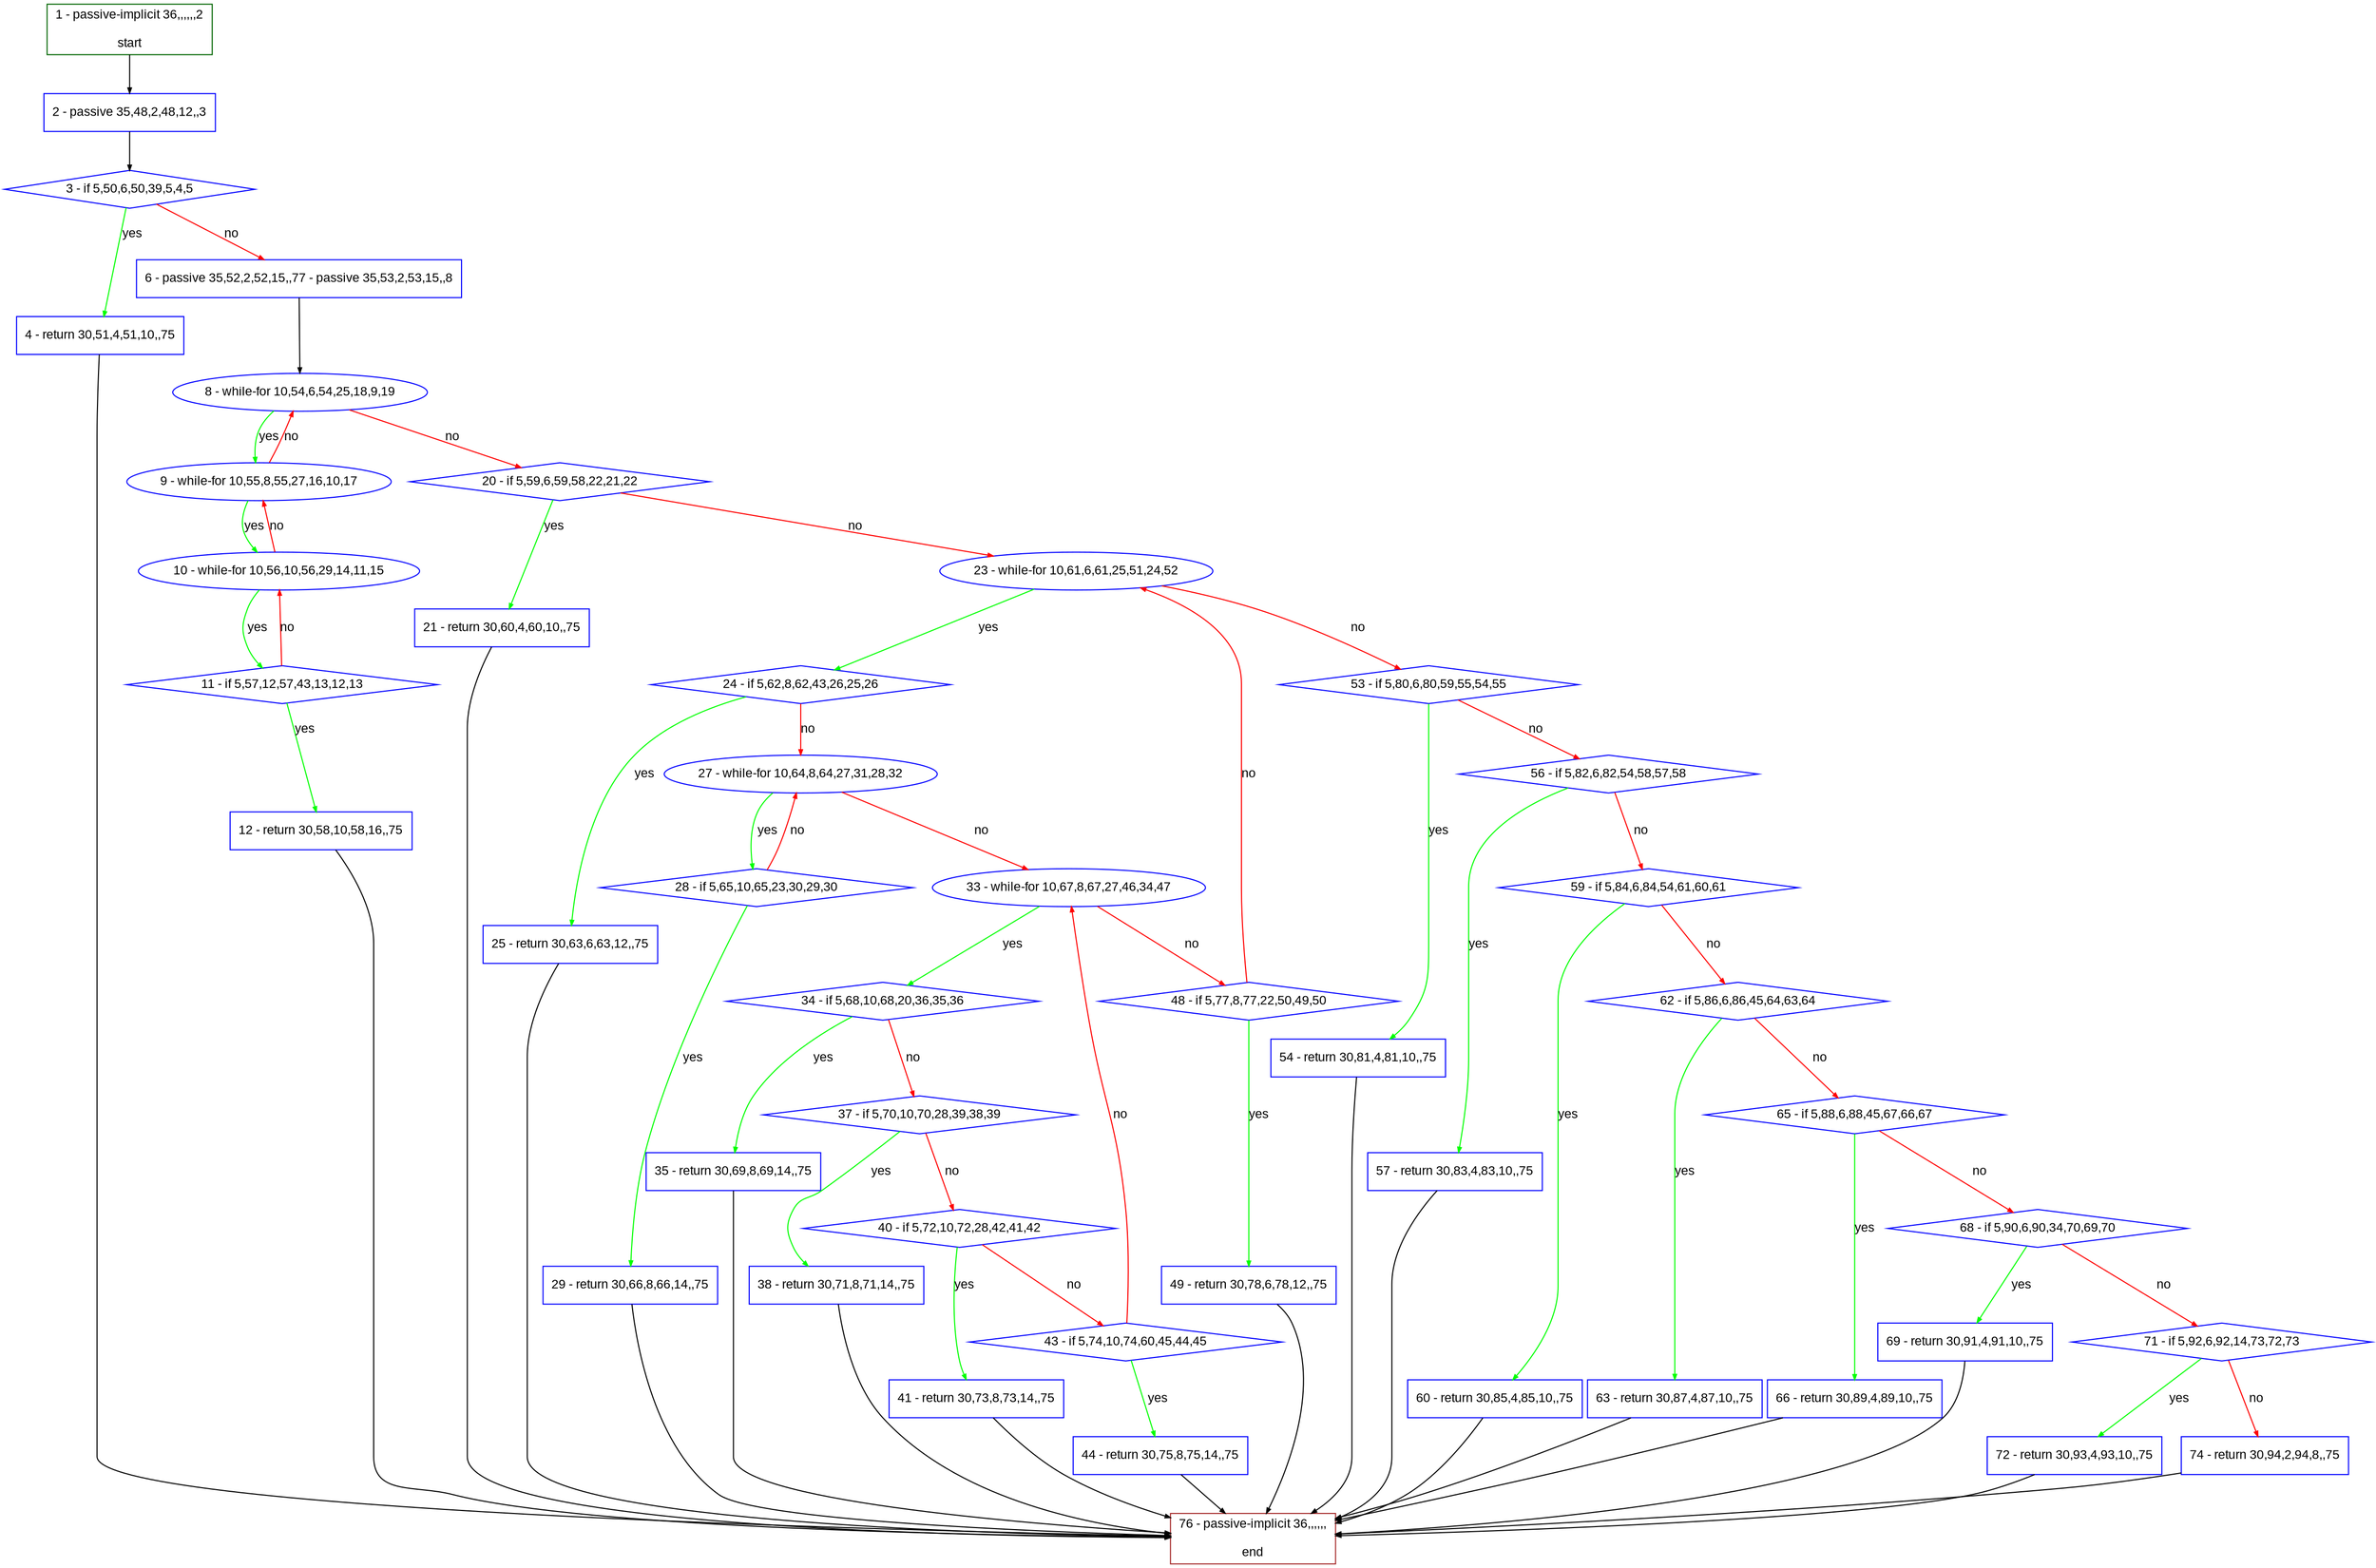 digraph "" {
  graph [bgcolor="white", fillcolor="#FFFFCC", pack="true", packmode="clust", fontname="Arial", label="", fontsize="12", compound="true", style="rounded,filled"];
  node [node_initialized="no", fillcolor="white", fontname="Arial", label="", color="grey", fontsize="12", fixedsize="false", compound="true", shape="rectangle", style="filled"];
  edge [arrowtail="none", lhead="", fontcolor="black", fontname="Arial", label="", color="black", fontsize="12", arrowhead="normal", arrowsize="0.5", compound="true", ltail="", dir="forward"];
  __N1 [fillcolor="#ffffff", label="2 - passive 35,48,2,48,12,,3", color="#0000ff", shape="box", style="filled"];
  __N2 [fillcolor="#ffffff", label="1 - passive-implicit 36,,,,,,2\n\nstart", color="#006400", shape="box", style="filled"];
  __N3 [fillcolor="#ffffff", label="3 - if 5,50,6,50,39,5,4,5", color="#0000ff", shape="diamond", style="filled"];
  __N4 [fillcolor="#ffffff", label="4 - return 30,51,4,51,10,,75", color="#0000ff", shape="box", style="filled"];
  __N5 [fillcolor="#ffffff", label="6 - passive 35,52,2,52,15,,77 - passive 35,53,2,53,15,,8", color="#0000ff", shape="box", style="filled"];
  __N6 [fillcolor="#ffffff", label="76 - passive-implicit 36,,,,,,\n\nend", color="#a52a2a", shape="box", style="filled"];
  __N7 [fillcolor="#ffffff", label="8 - while-for 10,54,6,54,25,18,9,19", color="#0000ff", shape="oval", style="filled"];
  __N8 [fillcolor="#ffffff", label="9 - while-for 10,55,8,55,27,16,10,17", color="#0000ff", shape="oval", style="filled"];
  __N9 [fillcolor="#ffffff", label="20 - if 5,59,6,59,58,22,21,22", color="#0000ff", shape="diamond", style="filled"];
  __N10 [fillcolor="#ffffff", label="10 - while-for 10,56,10,56,29,14,11,15", color="#0000ff", shape="oval", style="filled"];
  __N11 [fillcolor="#ffffff", label="11 - if 5,57,12,57,43,13,12,13", color="#0000ff", shape="diamond", style="filled"];
  __N12 [fillcolor="#ffffff", label="12 - return 30,58,10,58,16,,75", color="#0000ff", shape="box", style="filled"];
  __N13 [fillcolor="#ffffff", label="21 - return 30,60,4,60,10,,75", color="#0000ff", shape="box", style="filled"];
  __N14 [fillcolor="#ffffff", label="23 - while-for 10,61,6,61,25,51,24,52", color="#0000ff", shape="oval", style="filled"];
  __N15 [fillcolor="#ffffff", label="24 - if 5,62,8,62,43,26,25,26", color="#0000ff", shape="diamond", style="filled"];
  __N16 [fillcolor="#ffffff", label="53 - if 5,80,6,80,59,55,54,55", color="#0000ff", shape="diamond", style="filled"];
  __N17 [fillcolor="#ffffff", label="25 - return 30,63,6,63,12,,75", color="#0000ff", shape="box", style="filled"];
  __N18 [fillcolor="#ffffff", label="27 - while-for 10,64,8,64,27,31,28,32", color="#0000ff", shape="oval", style="filled"];
  __N19 [fillcolor="#ffffff", label="28 - if 5,65,10,65,23,30,29,30", color="#0000ff", shape="diamond", style="filled"];
  __N20 [fillcolor="#ffffff", label="33 - while-for 10,67,8,67,27,46,34,47", color="#0000ff", shape="oval", style="filled"];
  __N21 [fillcolor="#ffffff", label="29 - return 30,66,8,66,14,,75", color="#0000ff", shape="box", style="filled"];
  __N22 [fillcolor="#ffffff", label="34 - if 5,68,10,68,20,36,35,36", color="#0000ff", shape="diamond", style="filled"];
  __N23 [fillcolor="#ffffff", label="48 - if 5,77,8,77,22,50,49,50", color="#0000ff", shape="diamond", style="filled"];
  __N24 [fillcolor="#ffffff", label="35 - return 30,69,8,69,14,,75", color="#0000ff", shape="box", style="filled"];
  __N25 [fillcolor="#ffffff", label="37 - if 5,70,10,70,28,39,38,39", color="#0000ff", shape="diamond", style="filled"];
  __N26 [fillcolor="#ffffff", label="38 - return 30,71,8,71,14,,75", color="#0000ff", shape="box", style="filled"];
  __N27 [fillcolor="#ffffff", label="40 - if 5,72,10,72,28,42,41,42", color="#0000ff", shape="diamond", style="filled"];
  __N28 [fillcolor="#ffffff", label="41 - return 30,73,8,73,14,,75", color="#0000ff", shape="box", style="filled"];
  __N29 [fillcolor="#ffffff", label="43 - if 5,74,10,74,60,45,44,45", color="#0000ff", shape="diamond", style="filled"];
  __N30 [fillcolor="#ffffff", label="44 - return 30,75,8,75,14,,75", color="#0000ff", shape="box", style="filled"];
  __N31 [fillcolor="#ffffff", label="49 - return 30,78,6,78,12,,75", color="#0000ff", shape="box", style="filled"];
  __N32 [fillcolor="#ffffff", label="54 - return 30,81,4,81,10,,75", color="#0000ff", shape="box", style="filled"];
  __N33 [fillcolor="#ffffff", label="56 - if 5,82,6,82,54,58,57,58", color="#0000ff", shape="diamond", style="filled"];
  __N34 [fillcolor="#ffffff", label="57 - return 30,83,4,83,10,,75", color="#0000ff", shape="box", style="filled"];
  __N35 [fillcolor="#ffffff", label="59 - if 5,84,6,84,54,61,60,61", color="#0000ff", shape="diamond", style="filled"];
  __N36 [fillcolor="#ffffff", label="60 - return 30,85,4,85,10,,75", color="#0000ff", shape="box", style="filled"];
  __N37 [fillcolor="#ffffff", label="62 - if 5,86,6,86,45,64,63,64", color="#0000ff", shape="diamond", style="filled"];
  __N38 [fillcolor="#ffffff", label="63 - return 30,87,4,87,10,,75", color="#0000ff", shape="box", style="filled"];
  __N39 [fillcolor="#ffffff", label="65 - if 5,88,6,88,45,67,66,67", color="#0000ff", shape="diamond", style="filled"];
  __N40 [fillcolor="#ffffff", label="66 - return 30,89,4,89,10,,75", color="#0000ff", shape="box", style="filled"];
  __N41 [fillcolor="#ffffff", label="68 - if 5,90,6,90,34,70,69,70", color="#0000ff", shape="diamond", style="filled"];
  __N42 [fillcolor="#ffffff", label="69 - return 30,91,4,91,10,,75", color="#0000ff", shape="box", style="filled"];
  __N43 [fillcolor="#ffffff", label="71 - if 5,92,6,92,14,73,72,73", color="#0000ff", shape="diamond", style="filled"];
  __N44 [fillcolor="#ffffff", label="72 - return 30,93,4,93,10,,75", color="#0000ff", shape="box", style="filled"];
  __N45 [fillcolor="#ffffff", label="74 - return 30,94,2,94,8,,75", color="#0000ff", shape="box", style="filled"];
  __N2 -> __N1 [arrowtail="none", color="#000000", label="", arrowhead="normal", dir="forward"];
  __N1 -> __N3 [arrowtail="none", color="#000000", label="", arrowhead="normal", dir="forward"];
  __N3 -> __N4 [arrowtail="none", color="#00ff00", label="yes", arrowhead="normal", dir="forward"];
  __N3 -> __N5 [arrowtail="none", color="#ff0000", label="no", arrowhead="normal", dir="forward"];
  __N4 -> __N6 [arrowtail="none", color="#000000", label="", arrowhead="normal", dir="forward"];
  __N5 -> __N7 [arrowtail="none", color="#000000", label="", arrowhead="normal", dir="forward"];
  __N7 -> __N8 [arrowtail="none", color="#00ff00", label="yes", arrowhead="normal", dir="forward"];
  __N8 -> __N7 [arrowtail="none", color="#ff0000", label="no", arrowhead="normal", dir="forward"];
  __N7 -> __N9 [arrowtail="none", color="#ff0000", label="no", arrowhead="normal", dir="forward"];
  __N8 -> __N10 [arrowtail="none", color="#00ff00", label="yes", arrowhead="normal", dir="forward"];
  __N10 -> __N8 [arrowtail="none", color="#ff0000", label="no", arrowhead="normal", dir="forward"];
  __N10 -> __N11 [arrowtail="none", color="#00ff00", label="yes", arrowhead="normal", dir="forward"];
  __N11 -> __N10 [arrowtail="none", color="#ff0000", label="no", arrowhead="normal", dir="forward"];
  __N11 -> __N12 [arrowtail="none", color="#00ff00", label="yes", arrowhead="normal", dir="forward"];
  __N12 -> __N6 [arrowtail="none", color="#000000", label="", arrowhead="normal", dir="forward"];
  __N9 -> __N13 [arrowtail="none", color="#00ff00", label="yes", arrowhead="normal", dir="forward"];
  __N9 -> __N14 [arrowtail="none", color="#ff0000", label="no", arrowhead="normal", dir="forward"];
  __N13 -> __N6 [arrowtail="none", color="#000000", label="", arrowhead="normal", dir="forward"];
  __N14 -> __N15 [arrowtail="none", color="#00ff00", label="yes", arrowhead="normal", dir="forward"];
  __N14 -> __N16 [arrowtail="none", color="#ff0000", label="no", arrowhead="normal", dir="forward"];
  __N15 -> __N17 [arrowtail="none", color="#00ff00", label="yes", arrowhead="normal", dir="forward"];
  __N15 -> __N18 [arrowtail="none", color="#ff0000", label="no", arrowhead="normal", dir="forward"];
  __N17 -> __N6 [arrowtail="none", color="#000000", label="", arrowhead="normal", dir="forward"];
  __N18 -> __N19 [arrowtail="none", color="#00ff00", label="yes", arrowhead="normal", dir="forward"];
  __N19 -> __N18 [arrowtail="none", color="#ff0000", label="no", arrowhead="normal", dir="forward"];
  __N18 -> __N20 [arrowtail="none", color="#ff0000", label="no", arrowhead="normal", dir="forward"];
  __N19 -> __N21 [arrowtail="none", color="#00ff00", label="yes", arrowhead="normal", dir="forward"];
  __N21 -> __N6 [arrowtail="none", color="#000000", label="", arrowhead="normal", dir="forward"];
  __N20 -> __N22 [arrowtail="none", color="#00ff00", label="yes", arrowhead="normal", dir="forward"];
  __N20 -> __N23 [arrowtail="none", color="#ff0000", label="no", arrowhead="normal", dir="forward"];
  __N22 -> __N24 [arrowtail="none", color="#00ff00", label="yes", arrowhead="normal", dir="forward"];
  __N22 -> __N25 [arrowtail="none", color="#ff0000", label="no", arrowhead="normal", dir="forward"];
  __N24 -> __N6 [arrowtail="none", color="#000000", label="", arrowhead="normal", dir="forward"];
  __N25 -> __N26 [arrowtail="none", color="#00ff00", label="yes", arrowhead="normal", dir="forward"];
  __N25 -> __N27 [arrowtail="none", color="#ff0000", label="no", arrowhead="normal", dir="forward"];
  __N26 -> __N6 [arrowtail="none", color="#000000", label="", arrowhead="normal", dir="forward"];
  __N27 -> __N28 [arrowtail="none", color="#00ff00", label="yes", arrowhead="normal", dir="forward"];
  __N27 -> __N29 [arrowtail="none", color="#ff0000", label="no", arrowhead="normal", dir="forward"];
  __N28 -> __N6 [arrowtail="none", color="#000000", label="", arrowhead="normal", dir="forward"];
  __N29 -> __N20 [arrowtail="none", color="#ff0000", label="no", arrowhead="normal", dir="forward"];
  __N29 -> __N30 [arrowtail="none", color="#00ff00", label="yes", arrowhead="normal", dir="forward"];
  __N30 -> __N6 [arrowtail="none", color="#000000", label="", arrowhead="normal", dir="forward"];
  __N23 -> __N14 [arrowtail="none", color="#ff0000", label="no", arrowhead="normal", dir="forward"];
  __N23 -> __N31 [arrowtail="none", color="#00ff00", label="yes", arrowhead="normal", dir="forward"];
  __N31 -> __N6 [arrowtail="none", color="#000000", label="", arrowhead="normal", dir="forward"];
  __N16 -> __N32 [arrowtail="none", color="#00ff00", label="yes", arrowhead="normal", dir="forward"];
  __N16 -> __N33 [arrowtail="none", color="#ff0000", label="no", arrowhead="normal", dir="forward"];
  __N32 -> __N6 [arrowtail="none", color="#000000", label="", arrowhead="normal", dir="forward"];
  __N33 -> __N34 [arrowtail="none", color="#00ff00", label="yes", arrowhead="normal", dir="forward"];
  __N33 -> __N35 [arrowtail="none", color="#ff0000", label="no", arrowhead="normal", dir="forward"];
  __N34 -> __N6 [arrowtail="none", color="#000000", label="", arrowhead="normal", dir="forward"];
  __N35 -> __N36 [arrowtail="none", color="#00ff00", label="yes", arrowhead="normal", dir="forward"];
  __N35 -> __N37 [arrowtail="none", color="#ff0000", label="no", arrowhead="normal", dir="forward"];
  __N36 -> __N6 [arrowtail="none", color="#000000", label="", arrowhead="normal", dir="forward"];
  __N37 -> __N38 [arrowtail="none", color="#00ff00", label="yes", arrowhead="normal", dir="forward"];
  __N37 -> __N39 [arrowtail="none", color="#ff0000", label="no", arrowhead="normal", dir="forward"];
  __N38 -> __N6 [arrowtail="none", color="#000000", label="", arrowhead="normal", dir="forward"];
  __N39 -> __N40 [arrowtail="none", color="#00ff00", label="yes", arrowhead="normal", dir="forward"];
  __N39 -> __N41 [arrowtail="none", color="#ff0000", label="no", arrowhead="normal", dir="forward"];
  __N40 -> __N6 [arrowtail="none", color="#000000", label="", arrowhead="normal", dir="forward"];
  __N41 -> __N42 [arrowtail="none", color="#00ff00", label="yes", arrowhead="normal", dir="forward"];
  __N41 -> __N43 [arrowtail="none", color="#ff0000", label="no", arrowhead="normal", dir="forward"];
  __N42 -> __N6 [arrowtail="none", color="#000000", label="", arrowhead="normal", dir="forward"];
  __N43 -> __N44 [arrowtail="none", color="#00ff00", label="yes", arrowhead="normal", dir="forward"];
  __N43 -> __N45 [arrowtail="none", color="#ff0000", label="no", arrowhead="normal", dir="forward"];
  __N44 -> __N6 [arrowtail="none", color="#000000", label="", arrowhead="normal", dir="forward"];
  __N45 -> __N6 [arrowtail="none", color="#000000", label="", arrowhead="normal", dir="forward"];
}
